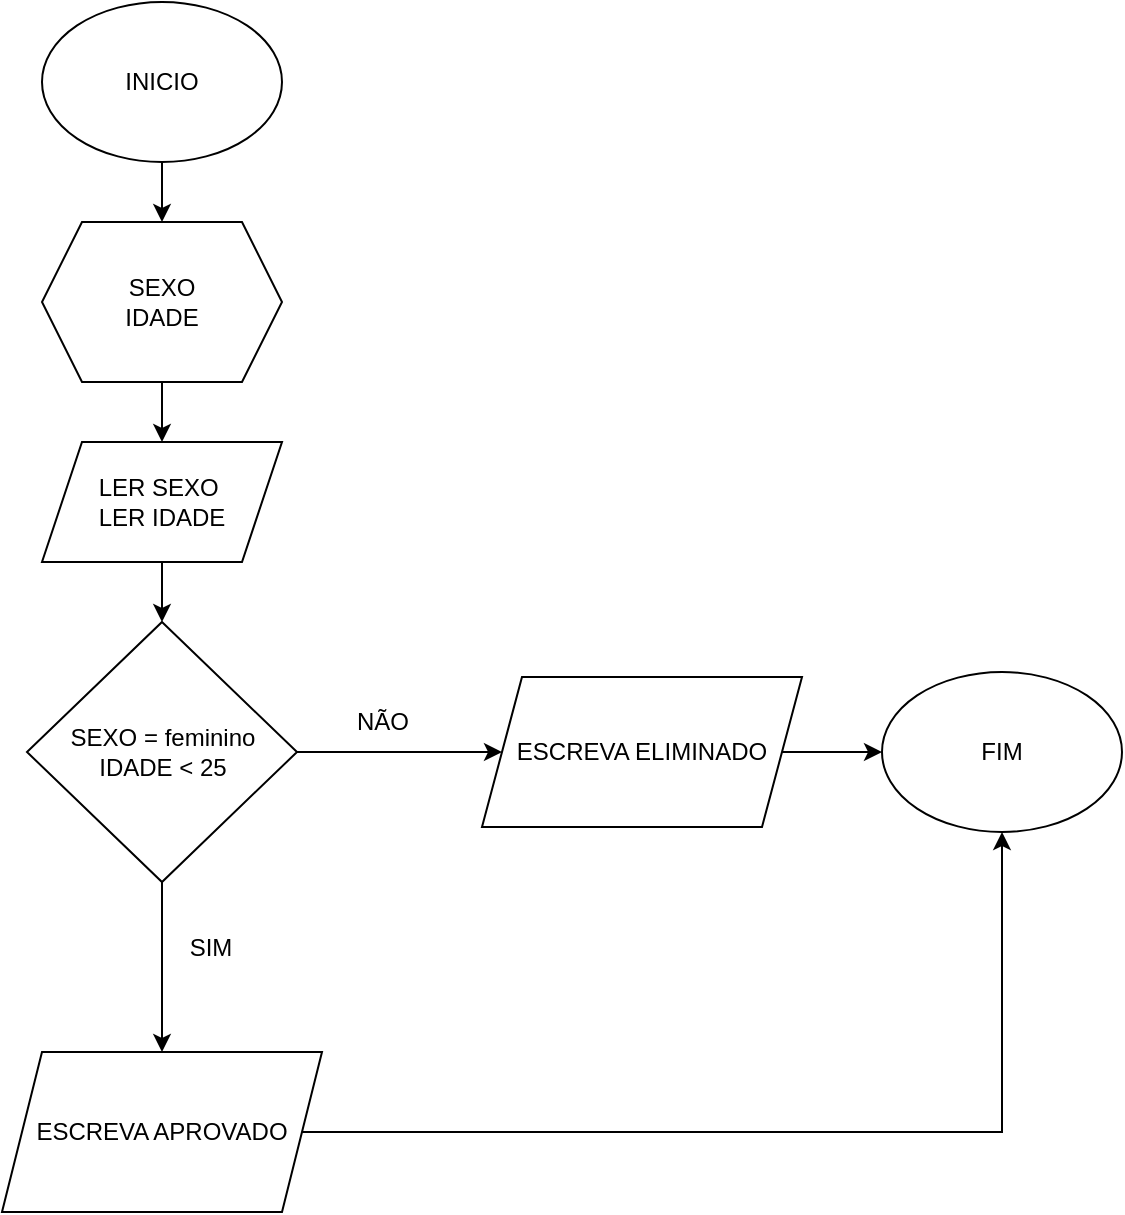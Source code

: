 <mxfile version="24.7.7">
  <diagram name="Página-1" id="tluA1-gO0y8P84KMWta6">
    <mxGraphModel dx="1500" dy="870" grid="1" gridSize="10" guides="1" tooltips="1" connect="1" arrows="1" fold="1" page="1" pageScale="1" pageWidth="827" pageHeight="1169" math="0" shadow="0">
      <root>
        <mxCell id="0" />
        <mxCell id="1" parent="0" />
        <mxCell id="utvwr_QYpvc9jGgtbjAD-3" value="" style="edgeStyle=orthogonalEdgeStyle;rounded=0;orthogonalLoop=1;jettySize=auto;html=1;" edge="1" parent="1" source="utvwr_QYpvc9jGgtbjAD-1" target="utvwr_QYpvc9jGgtbjAD-2">
          <mxGeometry relative="1" as="geometry" />
        </mxCell>
        <mxCell id="utvwr_QYpvc9jGgtbjAD-1" value="INICIO" style="ellipse;whiteSpace=wrap;html=1;" vertex="1" parent="1">
          <mxGeometry x="330" y="60" width="120" height="80" as="geometry" />
        </mxCell>
        <mxCell id="utvwr_QYpvc9jGgtbjAD-5" value="" style="edgeStyle=orthogonalEdgeStyle;rounded=0;orthogonalLoop=1;jettySize=auto;html=1;" edge="1" parent="1" source="utvwr_QYpvc9jGgtbjAD-2" target="utvwr_QYpvc9jGgtbjAD-4">
          <mxGeometry relative="1" as="geometry" />
        </mxCell>
        <mxCell id="utvwr_QYpvc9jGgtbjAD-2" value="SEXO&lt;br&gt;IDADE" style="shape=hexagon;perimeter=hexagonPerimeter2;whiteSpace=wrap;html=1;fixedSize=1;" vertex="1" parent="1">
          <mxGeometry x="330" y="170" width="120" height="80" as="geometry" />
        </mxCell>
        <mxCell id="utvwr_QYpvc9jGgtbjAD-7" value="" style="edgeStyle=orthogonalEdgeStyle;rounded=0;orthogonalLoop=1;jettySize=auto;html=1;" edge="1" parent="1" source="utvwr_QYpvc9jGgtbjAD-4" target="utvwr_QYpvc9jGgtbjAD-6">
          <mxGeometry relative="1" as="geometry" />
        </mxCell>
        <mxCell id="utvwr_QYpvc9jGgtbjAD-4" value="LER SEXO&amp;nbsp;&lt;div&gt;LER IDADE&lt;/div&gt;" style="shape=parallelogram;perimeter=parallelogramPerimeter;whiteSpace=wrap;html=1;fixedSize=1;" vertex="1" parent="1">
          <mxGeometry x="330" y="280" width="120" height="60" as="geometry" />
        </mxCell>
        <mxCell id="utvwr_QYpvc9jGgtbjAD-11" value="" style="edgeStyle=orthogonalEdgeStyle;rounded=0;orthogonalLoop=1;jettySize=auto;html=1;" edge="1" parent="1" source="utvwr_QYpvc9jGgtbjAD-6" target="utvwr_QYpvc9jGgtbjAD-10">
          <mxGeometry relative="1" as="geometry" />
        </mxCell>
        <mxCell id="utvwr_QYpvc9jGgtbjAD-13" value="" style="edgeStyle=orthogonalEdgeStyle;rounded=0;orthogonalLoop=1;jettySize=auto;html=1;entryX=0.5;entryY=0;entryDx=0;entryDy=0;" edge="1" parent="1" source="utvwr_QYpvc9jGgtbjAD-6" target="utvwr_QYpvc9jGgtbjAD-18">
          <mxGeometry relative="1" as="geometry">
            <mxPoint x="390.0" y="580" as="targetPoint" />
          </mxGeometry>
        </mxCell>
        <mxCell id="utvwr_QYpvc9jGgtbjAD-6" value="SEXO = feminino&lt;br&gt;IDADE &amp;lt; 25" style="rhombus;whiteSpace=wrap;html=1;" vertex="1" parent="1">
          <mxGeometry x="322.5" y="370" width="135" height="130" as="geometry" />
        </mxCell>
        <mxCell id="utvwr_QYpvc9jGgtbjAD-9" value="FIM" style="ellipse;whiteSpace=wrap;html=1;" vertex="1" parent="1">
          <mxGeometry x="750" y="395" width="120" height="80" as="geometry" />
        </mxCell>
        <mxCell id="utvwr_QYpvc9jGgtbjAD-12" value="" style="edgeStyle=orthogonalEdgeStyle;rounded=0;orthogonalLoop=1;jettySize=auto;html=1;" edge="1" parent="1" source="utvwr_QYpvc9jGgtbjAD-10" target="utvwr_QYpvc9jGgtbjAD-9">
          <mxGeometry relative="1" as="geometry" />
        </mxCell>
        <mxCell id="utvwr_QYpvc9jGgtbjAD-10" value="ESCREVA ELIMINADO" style="shape=parallelogram;perimeter=parallelogramPerimeter;whiteSpace=wrap;html=1;fixedSize=1;" vertex="1" parent="1">
          <mxGeometry x="550" y="397.5" width="160" height="75" as="geometry" />
        </mxCell>
        <mxCell id="utvwr_QYpvc9jGgtbjAD-14" value="NÃO" style="text;html=1;align=center;verticalAlign=middle;resizable=0;points=[];autosize=1;strokeColor=none;fillColor=none;" vertex="1" parent="1">
          <mxGeometry x="475" y="405" width="50" height="30" as="geometry" />
        </mxCell>
        <mxCell id="utvwr_QYpvc9jGgtbjAD-15" value="SIM" style="text;html=1;align=center;verticalAlign=middle;resizable=0;points=[];autosize=1;strokeColor=none;fillColor=none;" vertex="1" parent="1">
          <mxGeometry x="394" y="518" width="40" height="30" as="geometry" />
        </mxCell>
        <mxCell id="utvwr_QYpvc9jGgtbjAD-24" style="edgeStyle=orthogonalEdgeStyle;rounded=0;orthogonalLoop=1;jettySize=auto;html=1;entryX=0.5;entryY=1;entryDx=0;entryDy=0;" edge="1" parent="1" source="utvwr_QYpvc9jGgtbjAD-18" target="utvwr_QYpvc9jGgtbjAD-9">
          <mxGeometry relative="1" as="geometry" />
        </mxCell>
        <mxCell id="utvwr_QYpvc9jGgtbjAD-18" value="ESCREVA APROVADO" style="shape=parallelogram;perimeter=parallelogramPerimeter;whiteSpace=wrap;html=1;fixedSize=1;" vertex="1" parent="1">
          <mxGeometry x="310" y="585" width="160" height="80" as="geometry" />
        </mxCell>
      </root>
    </mxGraphModel>
  </diagram>
</mxfile>
